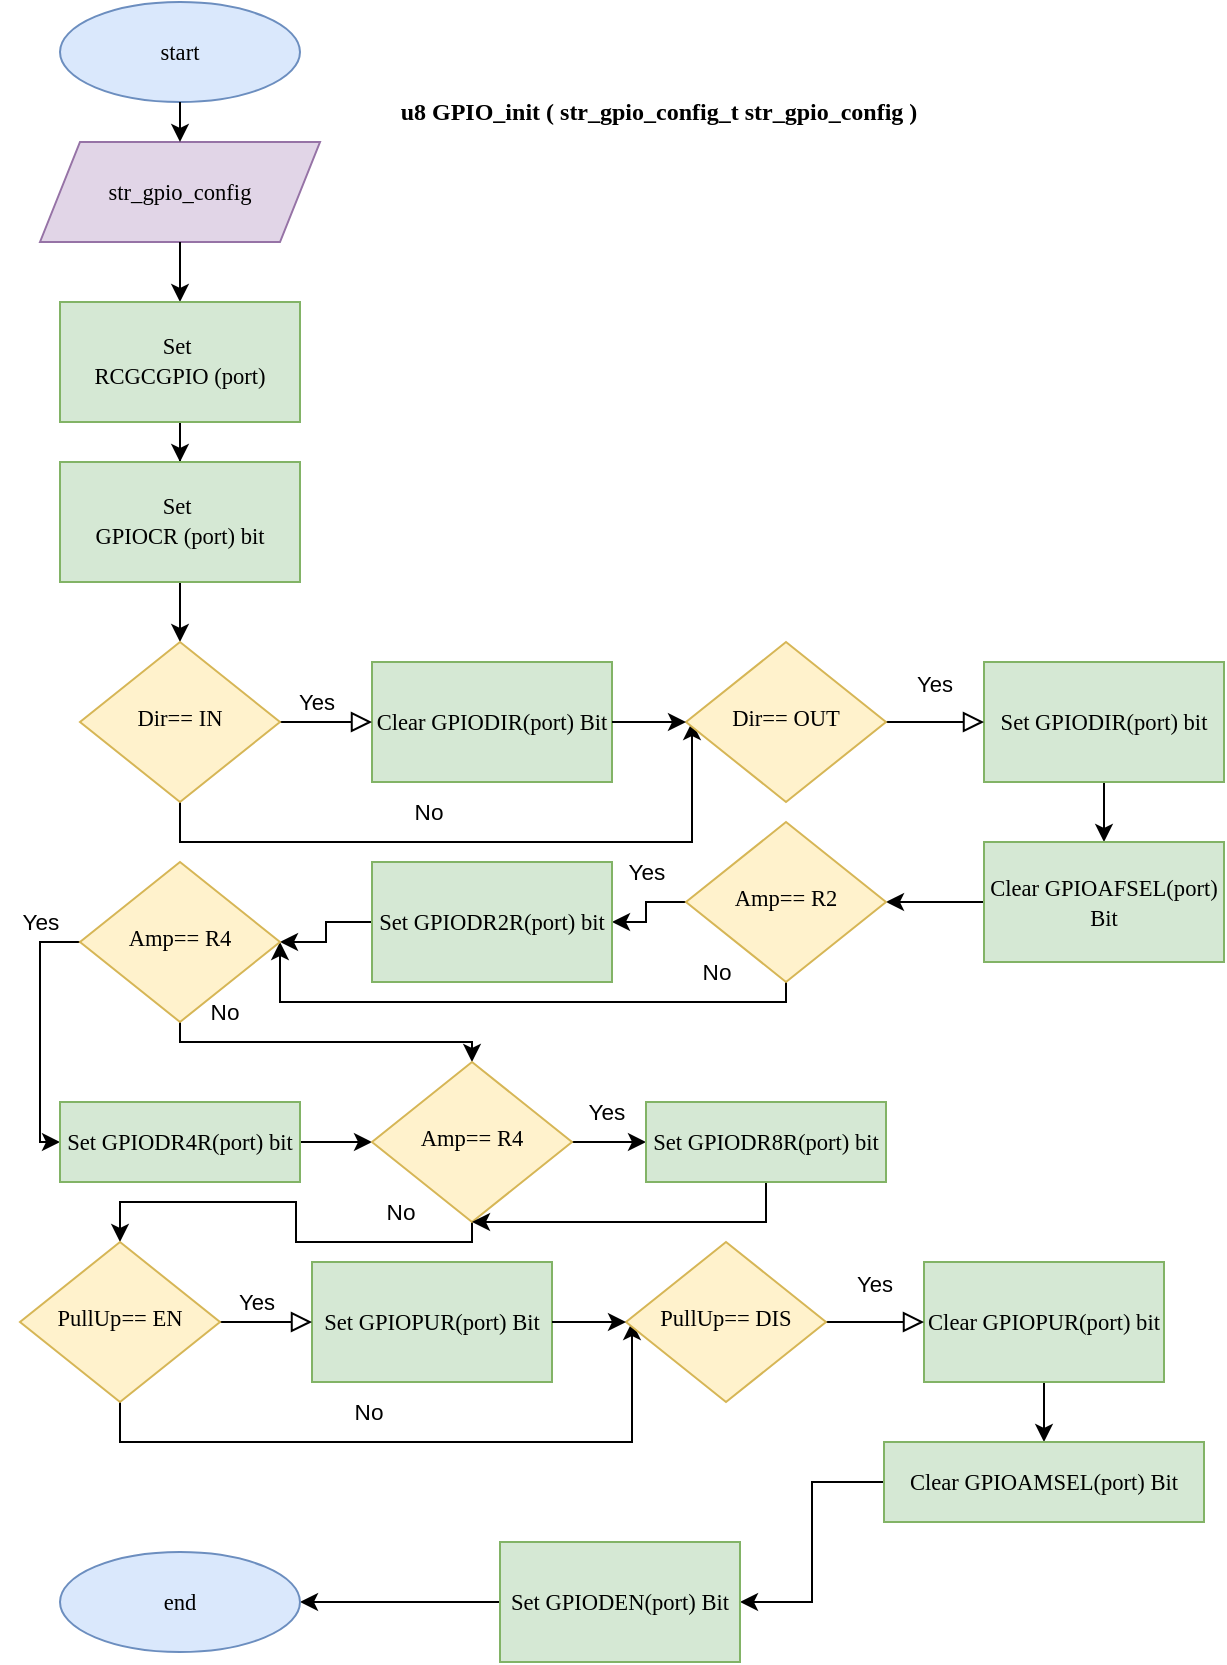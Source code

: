 <mxfile version="21.1.2" type="device">
  <diagram id="C5RBs43oDa-KdzZeNtuy" name="Page-1">
    <mxGraphModel dx="1219" dy="731" grid="1" gridSize="10" guides="1" tooltips="1" connect="1" arrows="1" fold="1" page="1" pageScale="1" pageWidth="827" pageHeight="1169" math="0" shadow="0">
      <root>
        <mxCell id="WIyWlLk6GJQsqaUBKTNV-0" />
        <mxCell id="WIyWlLk6GJQsqaUBKTNV-1" parent="WIyWlLk6GJQsqaUBKTNV-0" />
        <mxCell id="61_WRDxVaNvenf14IvHh-116" value="&lt;font face=&quot;calibri&quot; style=&quot;font-size: 11.29px;&quot;&gt;str_gpio_config&lt;/font&gt;" style="shape=parallelogram;perimeter=parallelogramPerimeter;whiteSpace=wrap;html=1;fixedSize=1;fillColor=#e1d5e7;strokeColor=#9673a6;" vertex="1" parent="WIyWlLk6GJQsqaUBKTNV-1">
          <mxGeometry x="120" y="230" width="140" height="50" as="geometry" />
        </mxCell>
        <mxCell id="61_WRDxVaNvenf14IvHh-118" value="&lt;font style=&quot;font-size: 11.29px;&quot; face=&quot;calibri&quot;&gt;start&lt;/font&gt;" style="ellipse;whiteSpace=wrap;html=1;fillColor=#dae8fc;strokeColor=#6c8ebf;" vertex="1" parent="WIyWlLk6GJQsqaUBKTNV-1">
          <mxGeometry x="130" y="160" width="120" height="50" as="geometry" />
        </mxCell>
        <mxCell id="61_WRDxVaNvenf14IvHh-123" value="" style="endArrow=classic;html=1;rounded=0;exitX=0.5;exitY=1;exitDx=0;exitDy=0;entryX=0.5;entryY=0;entryDx=0;entryDy=0;" edge="1" parent="WIyWlLk6GJQsqaUBKTNV-1" source="61_WRDxVaNvenf14IvHh-116" target="61_WRDxVaNvenf14IvHh-126">
          <mxGeometry width="50" height="50" relative="1" as="geometry">
            <mxPoint x="-220" y="530" as="sourcePoint" />
            <mxPoint x="190" y="370" as="targetPoint" />
          </mxGeometry>
        </mxCell>
        <mxCell id="61_WRDxVaNvenf14IvHh-124" value="" style="endArrow=classic;html=1;rounded=0;exitX=0.5;exitY=1;exitDx=0;exitDy=0;entryX=0.5;entryY=0;entryDx=0;entryDy=0;" edge="1" parent="WIyWlLk6GJQsqaUBKTNV-1" source="61_WRDxVaNvenf14IvHh-118" target="61_WRDxVaNvenf14IvHh-116">
          <mxGeometry width="50" height="50" relative="1" as="geometry">
            <mxPoint x="360" y="410" as="sourcePoint" />
            <mxPoint x="410" y="360" as="targetPoint" />
          </mxGeometry>
        </mxCell>
        <mxCell id="61_WRDxVaNvenf14IvHh-125" value="&lt;font face=&quot;calibri&quot;&gt;&lt;b&gt;u8 GPIO_init ( str_gpio_config_t str_gpio_config )&lt;/b&gt;&lt;/font&gt;" style="text;html=1;align=center;verticalAlign=middle;resizable=0;points=[];autosize=1;strokeColor=none;fillColor=none;" vertex="1" parent="WIyWlLk6GJQsqaUBKTNV-1">
          <mxGeometry x="294" y="200" width="270" height="30" as="geometry" />
        </mxCell>
        <mxCell id="61_WRDxVaNvenf14IvHh-128" value="" style="edgeStyle=orthogonalEdgeStyle;rounded=0;orthogonalLoop=1;jettySize=auto;html=1;" edge="1" parent="WIyWlLk6GJQsqaUBKTNV-1" source="61_WRDxVaNvenf14IvHh-126" target="61_WRDxVaNvenf14IvHh-127">
          <mxGeometry relative="1" as="geometry" />
        </mxCell>
        <mxCell id="61_WRDxVaNvenf14IvHh-126" value="&lt;div style=&quot;font-size: 11.29px;&quot;&gt;&lt;font style=&quot;font-size: 11.29px;&quot; face=&quot;calibri&quot;&gt;Set&amp;nbsp;&lt;/font&gt;&lt;/div&gt;&lt;font style=&quot;font-size: 11.29px;&quot; face=&quot;calibri&quot;&gt;&lt;font style=&quot;font-size: 11.29px;&quot;&gt;RCGCGPIO (port)&lt;/font&gt;&lt;br&gt;&lt;/font&gt;" style="rounded=0;whiteSpace=wrap;html=1;fillColor=#d5e8d4;strokeColor=#82b366;" vertex="1" parent="WIyWlLk6GJQsqaUBKTNV-1">
          <mxGeometry x="130" y="310" width="120" height="60" as="geometry" />
        </mxCell>
        <mxCell id="61_WRDxVaNvenf14IvHh-139" value="" style="edgeStyle=orthogonalEdgeStyle;rounded=0;orthogonalLoop=1;jettySize=auto;html=1;" edge="1" parent="WIyWlLk6GJQsqaUBKTNV-1" source="61_WRDxVaNvenf14IvHh-127" target="61_WRDxVaNvenf14IvHh-132">
          <mxGeometry relative="1" as="geometry" />
        </mxCell>
        <mxCell id="61_WRDxVaNvenf14IvHh-127" value="&lt;div style=&quot;font-size: 11.29px;&quot;&gt;&lt;font style=&quot;font-size: 11.29px;&quot; face=&quot;calibri&quot;&gt;Set&amp;nbsp;&lt;/font&gt;&lt;/div&gt;&lt;font style=&quot;font-size: 11.29px;&quot; face=&quot;calibri&quot;&gt;&lt;font style=&quot;font-size: 11.29px;&quot;&gt;GPIOCR (port) bit&lt;/font&gt;&lt;br&gt;&lt;/font&gt;" style="rounded=0;whiteSpace=wrap;html=1;fillColor=#d5e8d4;strokeColor=#82b366;" vertex="1" parent="WIyWlLk6GJQsqaUBKTNV-1">
          <mxGeometry x="130" y="390" width="120" height="60" as="geometry" />
        </mxCell>
        <mxCell id="61_WRDxVaNvenf14IvHh-129" value="&lt;div style=&quot;&quot;&gt;&lt;font style=&quot;font-size: 11.29px;&quot; face=&quot;calibri&quot;&gt;Clear GPIODIR(port) Bit&lt;/font&gt;&lt;/div&gt;" style="rounded=0;whiteSpace=wrap;html=1;fillColor=#d5e8d4;strokeColor=#82b366;" vertex="1" parent="WIyWlLk6GJQsqaUBKTNV-1">
          <mxGeometry x="286" y="490" width="120" height="60" as="geometry" />
        </mxCell>
        <mxCell id="61_WRDxVaNvenf14IvHh-130" value="" style="endArrow=classic;html=1;rounded=0;exitX=0.5;exitY=1;exitDx=0;exitDy=0;" edge="1" parent="WIyWlLk6GJQsqaUBKTNV-1" source="61_WRDxVaNvenf14IvHh-132">
          <mxGeometry width="50" height="50" relative="1" as="geometry">
            <mxPoint x="186" y="570" as="sourcePoint" />
            <mxPoint x="446" y="520" as="targetPoint" />
            <Array as="points">
              <mxPoint x="190" y="580" />
              <mxPoint x="266" y="580" />
              <mxPoint x="370" y="580" />
              <mxPoint x="446" y="580" />
            </Array>
          </mxGeometry>
        </mxCell>
        <mxCell id="61_WRDxVaNvenf14IvHh-131" value="Yes" style="rounded=0;html=1;jettySize=auto;orthogonalLoop=1;fontSize=11;endArrow=block;endFill=0;endSize=8;strokeWidth=1;shadow=0;labelBackgroundColor=none;edgeStyle=orthogonalEdgeStyle;exitX=1;exitY=0.5;exitDx=0;exitDy=0;" edge="1" parent="WIyWlLk6GJQsqaUBKTNV-1" source="61_WRDxVaNvenf14IvHh-132">
          <mxGeometry x="-0.217" y="10" relative="1" as="geometry">
            <mxPoint as="offset" />
            <mxPoint x="286" y="520" as="targetPoint" />
          </mxGeometry>
        </mxCell>
        <mxCell id="61_WRDxVaNvenf14IvHh-132" value="&lt;font face=&quot;calibri&quot; style=&quot;font-size: 11.29px;&quot;&gt;Dir== IN&lt;/font&gt;" style="rhombus;whiteSpace=wrap;html=1;shadow=0;fontFamily=Helvetica;fontSize=12;align=center;strokeWidth=1;spacing=6;spacingTop=-4;fillColor=#fff2cc;strokeColor=#d6b656;" vertex="1" parent="WIyWlLk6GJQsqaUBKTNV-1">
          <mxGeometry x="140" y="480" width="100" height="80" as="geometry" />
        </mxCell>
        <mxCell id="61_WRDxVaNvenf14IvHh-141" value="" style="edgeStyle=orthogonalEdgeStyle;rounded=0;orthogonalLoop=1;jettySize=auto;html=1;" edge="1" parent="WIyWlLk6GJQsqaUBKTNV-1" source="61_WRDxVaNvenf14IvHh-133" target="61_WRDxVaNvenf14IvHh-140">
          <mxGeometry relative="1" as="geometry" />
        </mxCell>
        <mxCell id="61_WRDxVaNvenf14IvHh-133" value="&lt;div style=&quot;&quot;&gt;&lt;font style=&quot;font-size: 11.29px;&quot; face=&quot;calibri&quot;&gt;Set GPIODIR(port) bit&lt;/font&gt;&lt;br&gt;&lt;/div&gt;" style="rounded=0;whiteSpace=wrap;html=1;fillColor=#d5e8d4;strokeColor=#82b366;" vertex="1" parent="WIyWlLk6GJQsqaUBKTNV-1">
          <mxGeometry x="592" y="490" width="120" height="60" as="geometry" />
        </mxCell>
        <mxCell id="61_WRDxVaNvenf14IvHh-134" value="Yes" style="rounded=0;html=1;jettySize=auto;orthogonalLoop=1;fontSize=11;endArrow=block;endFill=0;endSize=8;strokeWidth=1;shadow=0;labelBackgroundColor=none;edgeStyle=orthogonalEdgeStyle;exitX=1;exitY=0.5;exitDx=0;exitDy=0;" edge="1" parent="WIyWlLk6GJQsqaUBKTNV-1" source="61_WRDxVaNvenf14IvHh-135">
          <mxGeometry y="20" relative="1" as="geometry">
            <mxPoint as="offset" />
            <mxPoint x="592" y="520" as="targetPoint" />
          </mxGeometry>
        </mxCell>
        <mxCell id="61_WRDxVaNvenf14IvHh-135" value="&lt;font face=&quot;calibri&quot; style=&quot;font-size: 11.29px;&quot;&gt;Dir== OUT&lt;/font&gt;" style="rhombus;whiteSpace=wrap;html=1;shadow=0;fontFamily=Helvetica;fontSize=12;align=center;strokeWidth=1;spacing=6;spacingTop=-4;fillColor=#fff2cc;strokeColor=#d6b656;" vertex="1" parent="WIyWlLk6GJQsqaUBKTNV-1">
          <mxGeometry x="443" y="480" width="100" height="80" as="geometry" />
        </mxCell>
        <mxCell id="61_WRDxVaNvenf14IvHh-136" value="" style="endArrow=classic;html=1;rounded=0;entryX=0;entryY=0.5;entryDx=0;entryDy=0;exitX=1;exitY=0.5;exitDx=0;exitDy=0;" edge="1" parent="WIyWlLk6GJQsqaUBKTNV-1" source="61_WRDxVaNvenf14IvHh-129" target="61_WRDxVaNvenf14IvHh-135">
          <mxGeometry width="50" height="50" relative="1" as="geometry">
            <mxPoint x="346" y="560" as="sourcePoint" />
            <mxPoint x="396" y="510" as="targetPoint" />
          </mxGeometry>
        </mxCell>
        <mxCell id="61_WRDxVaNvenf14IvHh-138" value="&lt;font style=&quot;font-size: 11.29px;&quot;&gt;No&lt;/font&gt;" style="text;html=1;align=center;verticalAlign=middle;resizable=0;points=[];autosize=1;strokeColor=none;fillColor=none;" vertex="1" parent="WIyWlLk6GJQsqaUBKTNV-1">
          <mxGeometry x="294" y="550" width="40" height="30" as="geometry" />
        </mxCell>
        <mxCell id="61_WRDxVaNvenf14IvHh-143" value="" style="edgeStyle=orthogonalEdgeStyle;rounded=0;orthogonalLoop=1;jettySize=auto;html=1;" edge="1" parent="WIyWlLk6GJQsqaUBKTNV-1" source="61_WRDxVaNvenf14IvHh-140" target="61_WRDxVaNvenf14IvHh-142">
          <mxGeometry relative="1" as="geometry" />
        </mxCell>
        <mxCell id="61_WRDxVaNvenf14IvHh-140" value="&lt;div style=&quot;&quot;&gt;&lt;font style=&quot;font-size: 11.29px;&quot; face=&quot;calibri&quot;&gt;Clear GPIOAFSEL(port) Bit&lt;/font&gt;&lt;/div&gt;" style="rounded=0;whiteSpace=wrap;html=1;fillColor=#d5e8d4;strokeColor=#82b366;" vertex="1" parent="WIyWlLk6GJQsqaUBKTNV-1">
          <mxGeometry x="592" y="580" width="120" height="60" as="geometry" />
        </mxCell>
        <mxCell id="61_WRDxVaNvenf14IvHh-145" style="edgeStyle=orthogonalEdgeStyle;rounded=0;orthogonalLoop=1;jettySize=auto;html=1;entryX=1;entryY=0.5;entryDx=0;entryDy=0;" edge="1" parent="WIyWlLk6GJQsqaUBKTNV-1" source="61_WRDxVaNvenf14IvHh-142" target="61_WRDxVaNvenf14IvHh-144">
          <mxGeometry relative="1" as="geometry" />
        </mxCell>
        <mxCell id="61_WRDxVaNvenf14IvHh-150" style="edgeStyle=orthogonalEdgeStyle;rounded=0;orthogonalLoop=1;jettySize=auto;html=1;exitX=0.5;exitY=1;exitDx=0;exitDy=0;entryX=1;entryY=0.5;entryDx=0;entryDy=0;" edge="1" parent="WIyWlLk6GJQsqaUBKTNV-1" source="61_WRDxVaNvenf14IvHh-142" target="61_WRDxVaNvenf14IvHh-147">
          <mxGeometry relative="1" as="geometry">
            <mxPoint x="240" y="690" as="targetPoint" />
            <Array as="points">
              <mxPoint x="493" y="660" />
              <mxPoint x="240" y="660" />
            </Array>
          </mxGeometry>
        </mxCell>
        <mxCell id="61_WRDxVaNvenf14IvHh-142" value="&lt;font face=&quot;calibri&quot; style=&quot;font-size: 11.29px;&quot;&gt;Amp== R2&lt;/font&gt;" style="rhombus;whiteSpace=wrap;html=1;shadow=0;fontFamily=Helvetica;fontSize=12;align=center;strokeWidth=1;spacing=6;spacingTop=-4;fillColor=#fff2cc;strokeColor=#d6b656;" vertex="1" parent="WIyWlLk6GJQsqaUBKTNV-1">
          <mxGeometry x="443" y="570" width="100" height="80" as="geometry" />
        </mxCell>
        <mxCell id="61_WRDxVaNvenf14IvHh-148" style="edgeStyle=orthogonalEdgeStyle;rounded=0;orthogonalLoop=1;jettySize=auto;html=1;entryX=1;entryY=0.5;entryDx=0;entryDy=0;" edge="1" parent="WIyWlLk6GJQsqaUBKTNV-1" source="61_WRDxVaNvenf14IvHh-144" target="61_WRDxVaNvenf14IvHh-147">
          <mxGeometry relative="1" as="geometry" />
        </mxCell>
        <mxCell id="61_WRDxVaNvenf14IvHh-144" value="&lt;div style=&quot;&quot;&gt;&lt;font style=&quot;font-size: 11.29px;&quot; face=&quot;calibri&quot;&gt;Set GPIODR2R(port) bit&lt;/font&gt;&lt;br&gt;&lt;/div&gt;" style="rounded=0;whiteSpace=wrap;html=1;fillColor=#d5e8d4;strokeColor=#82b366;" vertex="1" parent="WIyWlLk6GJQsqaUBKTNV-1">
          <mxGeometry x="286" y="590" width="120" height="60" as="geometry" />
        </mxCell>
        <mxCell id="61_WRDxVaNvenf14IvHh-146" value="&lt;font style=&quot;font-size: 11.29px;&quot;&gt;Yes&lt;/font&gt;" style="text;html=1;align=center;verticalAlign=middle;resizable=0;points=[];autosize=1;strokeColor=none;fillColor=none;" vertex="1" parent="WIyWlLk6GJQsqaUBKTNV-1">
          <mxGeometry x="403" y="580" width="40" height="30" as="geometry" />
        </mxCell>
        <mxCell id="61_WRDxVaNvenf14IvHh-154" style="edgeStyle=orthogonalEdgeStyle;rounded=0;orthogonalLoop=1;jettySize=auto;html=1;exitX=0;exitY=0.5;exitDx=0;exitDy=0;entryX=0;entryY=0.5;entryDx=0;entryDy=0;" edge="1" parent="WIyWlLk6GJQsqaUBKTNV-1" source="61_WRDxVaNvenf14IvHh-147" target="61_WRDxVaNvenf14IvHh-152">
          <mxGeometry relative="1" as="geometry" />
        </mxCell>
        <mxCell id="61_WRDxVaNvenf14IvHh-157" style="edgeStyle=orthogonalEdgeStyle;rounded=0;orthogonalLoop=1;jettySize=auto;html=1;" edge="1" parent="WIyWlLk6GJQsqaUBKTNV-1" source="61_WRDxVaNvenf14IvHh-147" target="61_WRDxVaNvenf14IvHh-155">
          <mxGeometry relative="1" as="geometry">
            <Array as="points">
              <mxPoint x="190" y="680" />
              <mxPoint x="336" y="680" />
            </Array>
          </mxGeometry>
        </mxCell>
        <mxCell id="61_WRDxVaNvenf14IvHh-147" value="&lt;font face=&quot;calibri&quot; style=&quot;font-size: 11.29px;&quot;&gt;Amp== R4&lt;/font&gt;" style="rhombus;whiteSpace=wrap;html=1;shadow=0;fontFamily=Helvetica;fontSize=12;align=center;strokeWidth=1;spacing=6;spacingTop=-4;fillColor=#fff2cc;strokeColor=#d6b656;" vertex="1" parent="WIyWlLk6GJQsqaUBKTNV-1">
          <mxGeometry x="140" y="590" width="100" height="80" as="geometry" />
        </mxCell>
        <mxCell id="61_WRDxVaNvenf14IvHh-151" value="&lt;font style=&quot;font-size: 11.29px;&quot;&gt;No&lt;/font&gt;" style="text;html=1;align=center;verticalAlign=middle;resizable=0;points=[];autosize=1;strokeColor=none;fillColor=none;" vertex="1" parent="WIyWlLk6GJQsqaUBKTNV-1">
          <mxGeometry x="438" y="630" width="40" height="30" as="geometry" />
        </mxCell>
        <mxCell id="61_WRDxVaNvenf14IvHh-156" value="" style="edgeStyle=orthogonalEdgeStyle;rounded=0;orthogonalLoop=1;jettySize=auto;html=1;" edge="1" parent="WIyWlLk6GJQsqaUBKTNV-1" source="61_WRDxVaNvenf14IvHh-152" target="61_WRDxVaNvenf14IvHh-155">
          <mxGeometry relative="1" as="geometry" />
        </mxCell>
        <mxCell id="61_WRDxVaNvenf14IvHh-152" value="&lt;div style=&quot;&quot;&gt;&lt;font style=&quot;font-size: 11.29px;&quot; face=&quot;calibri&quot;&gt;Set GPIODR4R(port) bit&lt;/font&gt;&lt;br&gt;&lt;/div&gt;" style="rounded=0;whiteSpace=wrap;html=1;fillColor=#d5e8d4;strokeColor=#82b366;" vertex="1" parent="WIyWlLk6GJQsqaUBKTNV-1">
          <mxGeometry x="130" y="710" width="120" height="40" as="geometry" />
        </mxCell>
        <mxCell id="61_WRDxVaNvenf14IvHh-161" value="" style="edgeStyle=orthogonalEdgeStyle;rounded=0;orthogonalLoop=1;jettySize=auto;html=1;" edge="1" parent="WIyWlLk6GJQsqaUBKTNV-1" source="61_WRDxVaNvenf14IvHh-155" target="61_WRDxVaNvenf14IvHh-160">
          <mxGeometry relative="1" as="geometry" />
        </mxCell>
        <mxCell id="61_WRDxVaNvenf14IvHh-173" style="edgeStyle=orthogonalEdgeStyle;rounded=0;orthogonalLoop=1;jettySize=auto;html=1;exitX=0.5;exitY=1;exitDx=0;exitDy=0;entryX=0.5;entryY=0;entryDx=0;entryDy=0;" edge="1" parent="WIyWlLk6GJQsqaUBKTNV-1" source="61_WRDxVaNvenf14IvHh-155" target="61_WRDxVaNvenf14IvHh-166">
          <mxGeometry relative="1" as="geometry">
            <Array as="points">
              <mxPoint x="336" y="780" />
              <mxPoint x="248" y="780" />
              <mxPoint x="248" y="760" />
              <mxPoint x="160" y="760" />
            </Array>
          </mxGeometry>
        </mxCell>
        <mxCell id="61_WRDxVaNvenf14IvHh-155" value="&lt;font face=&quot;calibri&quot; style=&quot;font-size: 11.29px;&quot;&gt;Amp== R4&lt;/font&gt;" style="rhombus;whiteSpace=wrap;html=1;shadow=0;fontFamily=Helvetica;fontSize=12;align=center;strokeWidth=1;spacing=6;spacingTop=-4;fillColor=#fff2cc;strokeColor=#d6b656;" vertex="1" parent="WIyWlLk6GJQsqaUBKTNV-1">
          <mxGeometry x="286" y="690" width="100" height="80" as="geometry" />
        </mxCell>
        <mxCell id="61_WRDxVaNvenf14IvHh-158" value="&lt;font style=&quot;font-size: 11.29px;&quot;&gt;No&lt;/font&gt;" style="text;html=1;align=center;verticalAlign=middle;resizable=0;points=[];autosize=1;strokeColor=none;fillColor=none;" vertex="1" parent="WIyWlLk6GJQsqaUBKTNV-1">
          <mxGeometry x="192" y="650" width="40" height="30" as="geometry" />
        </mxCell>
        <mxCell id="61_WRDxVaNvenf14IvHh-159" value="&lt;font style=&quot;font-size: 11.29px;&quot;&gt;Yes&lt;/font&gt;" style="text;html=1;align=center;verticalAlign=middle;resizable=0;points=[];autosize=1;strokeColor=none;fillColor=none;" vertex="1" parent="WIyWlLk6GJQsqaUBKTNV-1">
          <mxGeometry x="100" y="605" width="40" height="30" as="geometry" />
        </mxCell>
        <mxCell id="61_WRDxVaNvenf14IvHh-175" style="edgeStyle=orthogonalEdgeStyle;rounded=0;orthogonalLoop=1;jettySize=auto;html=1;exitX=0.5;exitY=1;exitDx=0;exitDy=0;entryX=0.5;entryY=1;entryDx=0;entryDy=0;" edge="1" parent="WIyWlLk6GJQsqaUBKTNV-1" source="61_WRDxVaNvenf14IvHh-160" target="61_WRDxVaNvenf14IvHh-155">
          <mxGeometry relative="1" as="geometry">
            <mxPoint x="340.0" y="780" as="targetPoint" />
            <Array as="points">
              <mxPoint x="483" y="770" />
            </Array>
          </mxGeometry>
        </mxCell>
        <mxCell id="61_WRDxVaNvenf14IvHh-160" value="&lt;div style=&quot;&quot;&gt;&lt;font style=&quot;font-size: 11.29px;&quot; face=&quot;calibri&quot;&gt;Set GPIODR8R(port) bit&lt;/font&gt;&lt;br&gt;&lt;/div&gt;" style="rounded=0;whiteSpace=wrap;html=1;fillColor=#d5e8d4;strokeColor=#82b366;" vertex="1" parent="WIyWlLk6GJQsqaUBKTNV-1">
          <mxGeometry x="423" y="710" width="120" height="40" as="geometry" />
        </mxCell>
        <mxCell id="61_WRDxVaNvenf14IvHh-162" value="&lt;font style=&quot;font-size: 11.29px;&quot;&gt;Yes&lt;/font&gt;" style="text;html=1;align=center;verticalAlign=middle;resizable=0;points=[];autosize=1;strokeColor=none;fillColor=none;" vertex="1" parent="WIyWlLk6GJQsqaUBKTNV-1">
          <mxGeometry x="383" y="700" width="40" height="30" as="geometry" />
        </mxCell>
        <mxCell id="61_WRDxVaNvenf14IvHh-163" value="&lt;div style=&quot;&quot;&gt;&lt;font style=&quot;font-size: 11.29px;&quot; face=&quot;calibri&quot;&gt;Set GPIOPUR(port) Bit&lt;/font&gt;&lt;/div&gt;" style="rounded=0;whiteSpace=wrap;html=1;fillColor=#d5e8d4;strokeColor=#82b366;" vertex="1" parent="WIyWlLk6GJQsqaUBKTNV-1">
          <mxGeometry x="256" y="790" width="120" height="60" as="geometry" />
        </mxCell>
        <mxCell id="61_WRDxVaNvenf14IvHh-164" value="" style="endArrow=classic;html=1;rounded=0;exitX=0.5;exitY=1;exitDx=0;exitDy=0;" edge="1" parent="WIyWlLk6GJQsqaUBKTNV-1" source="61_WRDxVaNvenf14IvHh-166">
          <mxGeometry width="50" height="50" relative="1" as="geometry">
            <mxPoint x="156" y="870" as="sourcePoint" />
            <mxPoint x="416" y="820" as="targetPoint" />
            <Array as="points">
              <mxPoint x="160" y="880" />
              <mxPoint x="236" y="880" />
              <mxPoint x="340" y="880" />
              <mxPoint x="416" y="880" />
            </Array>
          </mxGeometry>
        </mxCell>
        <mxCell id="61_WRDxVaNvenf14IvHh-165" value="Yes" style="rounded=0;html=1;jettySize=auto;orthogonalLoop=1;fontSize=11;endArrow=block;endFill=0;endSize=8;strokeWidth=1;shadow=0;labelBackgroundColor=none;edgeStyle=orthogonalEdgeStyle;exitX=1;exitY=0.5;exitDx=0;exitDy=0;" edge="1" parent="WIyWlLk6GJQsqaUBKTNV-1" source="61_WRDxVaNvenf14IvHh-166">
          <mxGeometry x="-0.217" y="10" relative="1" as="geometry">
            <mxPoint as="offset" />
            <mxPoint x="256" y="820" as="targetPoint" />
          </mxGeometry>
        </mxCell>
        <mxCell id="61_WRDxVaNvenf14IvHh-166" value="&lt;font face=&quot;calibri&quot; style=&quot;font-size: 11.29px;&quot;&gt;PullUp== EN&lt;/font&gt;" style="rhombus;whiteSpace=wrap;html=1;shadow=0;fontFamily=Helvetica;fontSize=12;align=center;strokeWidth=1;spacing=6;spacingTop=-4;fillColor=#fff2cc;strokeColor=#d6b656;" vertex="1" parent="WIyWlLk6GJQsqaUBKTNV-1">
          <mxGeometry x="110" y="780" width="100" height="80" as="geometry" />
        </mxCell>
        <mxCell id="61_WRDxVaNvenf14IvHh-167" value="" style="edgeStyle=orthogonalEdgeStyle;rounded=0;orthogonalLoop=1;jettySize=auto;html=1;entryX=0.5;entryY=0;entryDx=0;entryDy=0;" edge="1" parent="WIyWlLk6GJQsqaUBKTNV-1" source="61_WRDxVaNvenf14IvHh-168" target="61_WRDxVaNvenf14IvHh-176">
          <mxGeometry relative="1" as="geometry">
            <mxPoint x="622" y="880" as="targetPoint" />
          </mxGeometry>
        </mxCell>
        <mxCell id="61_WRDxVaNvenf14IvHh-168" value="&lt;div style=&quot;&quot;&gt;&lt;font style=&quot;font-size: 11.29px;&quot; face=&quot;calibri&quot;&gt;Clear GPIOPUR(port) bit&lt;/font&gt;&lt;br&gt;&lt;/div&gt;" style="rounded=0;whiteSpace=wrap;html=1;fillColor=#d5e8d4;strokeColor=#82b366;" vertex="1" parent="WIyWlLk6GJQsqaUBKTNV-1">
          <mxGeometry x="562" y="790" width="120" height="60" as="geometry" />
        </mxCell>
        <mxCell id="61_WRDxVaNvenf14IvHh-169" value="Yes" style="rounded=0;html=1;jettySize=auto;orthogonalLoop=1;fontSize=11;endArrow=block;endFill=0;endSize=8;strokeWidth=1;shadow=0;labelBackgroundColor=none;edgeStyle=orthogonalEdgeStyle;exitX=1;exitY=0.5;exitDx=0;exitDy=0;" edge="1" parent="WIyWlLk6GJQsqaUBKTNV-1" source="61_WRDxVaNvenf14IvHh-170">
          <mxGeometry y="20" relative="1" as="geometry">
            <mxPoint as="offset" />
            <mxPoint x="562" y="820" as="targetPoint" />
          </mxGeometry>
        </mxCell>
        <mxCell id="61_WRDxVaNvenf14IvHh-170" value="&lt;font face=&quot;calibri&quot; style=&quot;font-size: 11.29px;&quot;&gt;PullUp== DIS&lt;/font&gt;" style="rhombus;whiteSpace=wrap;html=1;shadow=0;fontFamily=Helvetica;fontSize=12;align=center;strokeWidth=1;spacing=6;spacingTop=-4;fillColor=#fff2cc;strokeColor=#d6b656;" vertex="1" parent="WIyWlLk6GJQsqaUBKTNV-1">
          <mxGeometry x="413" y="780" width="100" height="80" as="geometry" />
        </mxCell>
        <mxCell id="61_WRDxVaNvenf14IvHh-171" value="" style="endArrow=classic;html=1;rounded=0;entryX=0;entryY=0.5;entryDx=0;entryDy=0;exitX=1;exitY=0.5;exitDx=0;exitDy=0;" edge="1" parent="WIyWlLk6GJQsqaUBKTNV-1" source="61_WRDxVaNvenf14IvHh-163" target="61_WRDxVaNvenf14IvHh-170">
          <mxGeometry width="50" height="50" relative="1" as="geometry">
            <mxPoint x="316" y="860" as="sourcePoint" />
            <mxPoint x="366" y="810" as="targetPoint" />
          </mxGeometry>
        </mxCell>
        <mxCell id="61_WRDxVaNvenf14IvHh-172" value="&lt;font style=&quot;font-size: 11.29px;&quot;&gt;No&lt;/font&gt;" style="text;html=1;align=center;verticalAlign=middle;resizable=0;points=[];autosize=1;strokeColor=none;fillColor=none;" vertex="1" parent="WIyWlLk6GJQsqaUBKTNV-1">
          <mxGeometry x="264" y="850" width="40" height="30" as="geometry" />
        </mxCell>
        <mxCell id="61_WRDxVaNvenf14IvHh-174" value="&lt;font style=&quot;font-size: 11.29px;&quot;&gt;No&lt;/font&gt;" style="text;html=1;align=center;verticalAlign=middle;resizable=0;points=[];autosize=1;strokeColor=none;fillColor=none;" vertex="1" parent="WIyWlLk6GJQsqaUBKTNV-1">
          <mxGeometry x="280" y="750" width="40" height="30" as="geometry" />
        </mxCell>
        <mxCell id="61_WRDxVaNvenf14IvHh-179" style="edgeStyle=orthogonalEdgeStyle;rounded=0;orthogonalLoop=1;jettySize=auto;html=1;entryX=1;entryY=0.5;entryDx=0;entryDy=0;" edge="1" parent="WIyWlLk6GJQsqaUBKTNV-1" source="61_WRDxVaNvenf14IvHh-176" target="61_WRDxVaNvenf14IvHh-178">
          <mxGeometry relative="1" as="geometry" />
        </mxCell>
        <mxCell id="61_WRDxVaNvenf14IvHh-176" value="&lt;div style=&quot;&quot;&gt;&lt;font style=&quot;font-size: 11.29px;&quot; face=&quot;calibri&quot;&gt;Clear GPIOAMSEL(port) Bit&lt;/font&gt;&lt;/div&gt;" style="rounded=0;whiteSpace=wrap;html=1;fillColor=#d5e8d4;strokeColor=#82b366;" vertex="1" parent="WIyWlLk6GJQsqaUBKTNV-1">
          <mxGeometry x="542" y="880" width="160" height="40" as="geometry" />
        </mxCell>
        <mxCell id="61_WRDxVaNvenf14IvHh-181" value="" style="edgeStyle=orthogonalEdgeStyle;rounded=0;orthogonalLoop=1;jettySize=auto;html=1;" edge="1" parent="WIyWlLk6GJQsqaUBKTNV-1" source="61_WRDxVaNvenf14IvHh-178" target="61_WRDxVaNvenf14IvHh-180">
          <mxGeometry relative="1" as="geometry" />
        </mxCell>
        <mxCell id="61_WRDxVaNvenf14IvHh-178" value="&lt;div style=&quot;&quot;&gt;&lt;font style=&quot;font-size: 11.29px;&quot; face=&quot;calibri&quot;&gt;Set GPIODEN(port) Bit&lt;/font&gt;&lt;/div&gt;" style="rounded=0;whiteSpace=wrap;html=1;fillColor=#d5e8d4;strokeColor=#82b366;" vertex="1" parent="WIyWlLk6GJQsqaUBKTNV-1">
          <mxGeometry x="350" y="930" width="120" height="60" as="geometry" />
        </mxCell>
        <mxCell id="61_WRDxVaNvenf14IvHh-180" value="&lt;font style=&quot;font-size: 11.29px;&quot; face=&quot;calibri&quot;&gt;end&lt;/font&gt;" style="ellipse;whiteSpace=wrap;html=1;fillColor=#dae8fc;strokeColor=#6c8ebf;" vertex="1" parent="WIyWlLk6GJQsqaUBKTNV-1">
          <mxGeometry x="130" y="935" width="120" height="50" as="geometry" />
        </mxCell>
      </root>
    </mxGraphModel>
  </diagram>
</mxfile>
